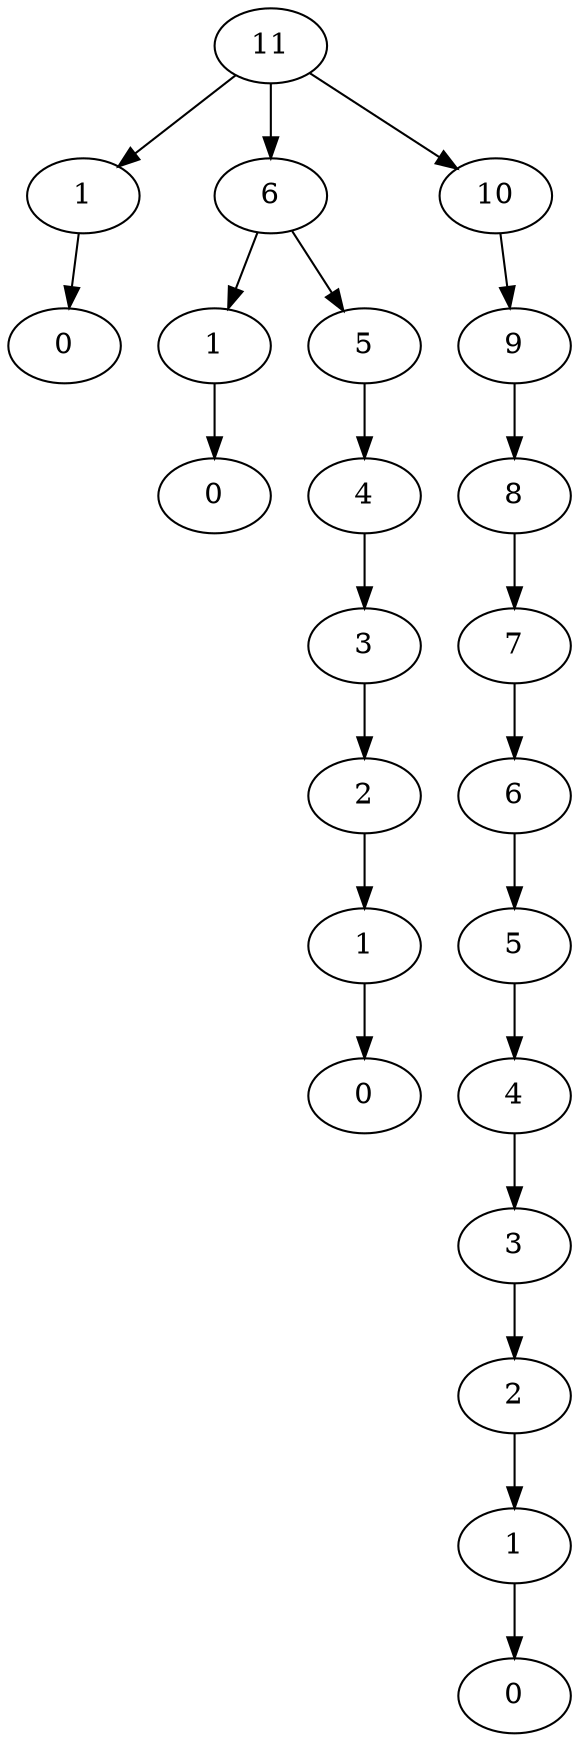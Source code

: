 digraph ex14
{
4 [label="0"];
2 [label="1"];
1 [label="11"];
8 [label="0"];
6 [label="1"];
5 [label="6"];
1 [label="11"];
15 [label="0"];
13 [label="1"];
12 [label="2"];
11 [label="3"];
10 [label="4"];
9 [label="5"];
5 [label="6"];
1 [label="11"];
27 [label="0"];
25 [label="1"];
24 [label="2"];
23 [label="3"];
22 [label="4"];
21 [label="5"];
20 [label="6"];
19 [label="7"];
18 [label="8"];
17 [label="9"];
16 [label="10"];
1 [label="11"];
1 -> 2 -> 4;
1 -> 5 -> 6 -> 8;
5 -> 9 -> 10 -> 11 -> 12 -> 13 -> 15;
1 -> 16 -> 17 -> 18 -> 19 -> 20 -> 21 -> 22 -> 23 -> 24 -> 25 -> 27;
}
